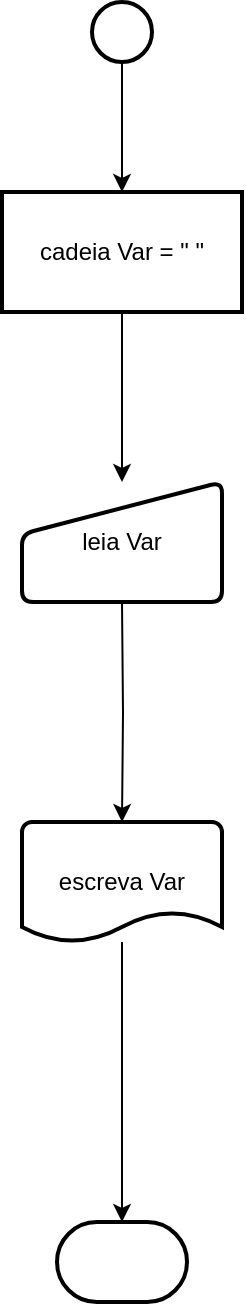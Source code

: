 <mxfile version="22.0.2" type="github">
  <diagram id="C5RBs43oDa-KdzZeNtuy" name="Page-1">
    <mxGraphModel dx="792" dy="726" grid="1" gridSize="10" guides="1" tooltips="1" connect="1" arrows="1" fold="1" page="1" pageScale="1" pageWidth="827" pageHeight="1169" math="0" shadow="0">
      <root>
        <mxCell id="WIyWlLk6GJQsqaUBKTNV-0" />
        <mxCell id="WIyWlLk6GJQsqaUBKTNV-1" parent="WIyWlLk6GJQsqaUBKTNV-0" />
        <mxCell id="f4Y0gO_Kiw8ghcvXuQjV-9" value="" style="edgeStyle=orthogonalEdgeStyle;rounded=0;orthogonalLoop=1;jettySize=auto;html=1;" edge="1" parent="WIyWlLk6GJQsqaUBKTNV-1" source="f4Y0gO_Kiw8ghcvXuQjV-0" target="f4Y0gO_Kiw8ghcvXuQjV-8">
          <mxGeometry relative="1" as="geometry" />
        </mxCell>
        <mxCell id="f4Y0gO_Kiw8ghcvXuQjV-0" value="" style="strokeWidth=2;html=1;shape=mxgraph.flowchart.start_2;whiteSpace=wrap;" vertex="1" parent="WIyWlLk6GJQsqaUBKTNV-1">
          <mxGeometry x="120" y="20" width="30" height="30" as="geometry" />
        </mxCell>
        <mxCell id="f4Y0gO_Kiw8ghcvXuQjV-1" value="" style="strokeWidth=2;html=1;shape=mxgraph.flowchart.terminator;whiteSpace=wrap;" vertex="1" parent="WIyWlLk6GJQsqaUBKTNV-1">
          <mxGeometry x="102.5" y="630" width="65" height="40" as="geometry" />
        </mxCell>
        <mxCell id="f4Y0gO_Kiw8ghcvXuQjV-2" value="escreva Var" style="strokeWidth=2;html=1;shape=mxgraph.flowchart.document2;whiteSpace=wrap;size=0.25;" vertex="1" parent="WIyWlLk6GJQsqaUBKTNV-1">
          <mxGeometry x="85" y="430" width="100" height="60" as="geometry" />
        </mxCell>
        <mxCell id="f4Y0gO_Kiw8ghcvXuQjV-5" style="edgeStyle=orthogonalEdgeStyle;rounded=0;orthogonalLoop=1;jettySize=auto;html=1;entryX=0.5;entryY=0;entryDx=0;entryDy=0;entryPerimeter=0;" edge="1" parent="WIyWlLk6GJQsqaUBKTNV-1" target="f4Y0gO_Kiw8ghcvXuQjV-2">
          <mxGeometry relative="1" as="geometry">
            <mxPoint x="135" y="320" as="sourcePoint" />
          </mxGeometry>
        </mxCell>
        <mxCell id="f4Y0gO_Kiw8ghcvXuQjV-6" style="edgeStyle=orthogonalEdgeStyle;rounded=0;orthogonalLoop=1;jettySize=auto;html=1;entryX=0.5;entryY=0;entryDx=0;entryDy=0;entryPerimeter=0;" edge="1" parent="WIyWlLk6GJQsqaUBKTNV-1" source="f4Y0gO_Kiw8ghcvXuQjV-2" target="f4Y0gO_Kiw8ghcvXuQjV-1">
          <mxGeometry relative="1" as="geometry" />
        </mxCell>
        <mxCell id="f4Y0gO_Kiw8ghcvXuQjV-12" value="" style="edgeStyle=orthogonalEdgeStyle;rounded=0;orthogonalLoop=1;jettySize=auto;html=1;" edge="1" parent="WIyWlLk6GJQsqaUBKTNV-1" source="f4Y0gO_Kiw8ghcvXuQjV-8" target="f4Y0gO_Kiw8ghcvXuQjV-11">
          <mxGeometry relative="1" as="geometry" />
        </mxCell>
        <mxCell id="f4Y0gO_Kiw8ghcvXuQjV-8" value="cadeia Var = &quot; &quot;" style="whiteSpace=wrap;html=1;strokeWidth=2;" vertex="1" parent="WIyWlLk6GJQsqaUBKTNV-1">
          <mxGeometry x="75" y="115" width="120" height="60" as="geometry" />
        </mxCell>
        <mxCell id="f4Y0gO_Kiw8ghcvXuQjV-11" value="leia Var" style="html=1;strokeWidth=2;shape=manualInput;whiteSpace=wrap;rounded=1;size=26;arcSize=11;" vertex="1" parent="WIyWlLk6GJQsqaUBKTNV-1">
          <mxGeometry x="85" y="260" width="100" height="60" as="geometry" />
        </mxCell>
      </root>
    </mxGraphModel>
  </diagram>
</mxfile>
